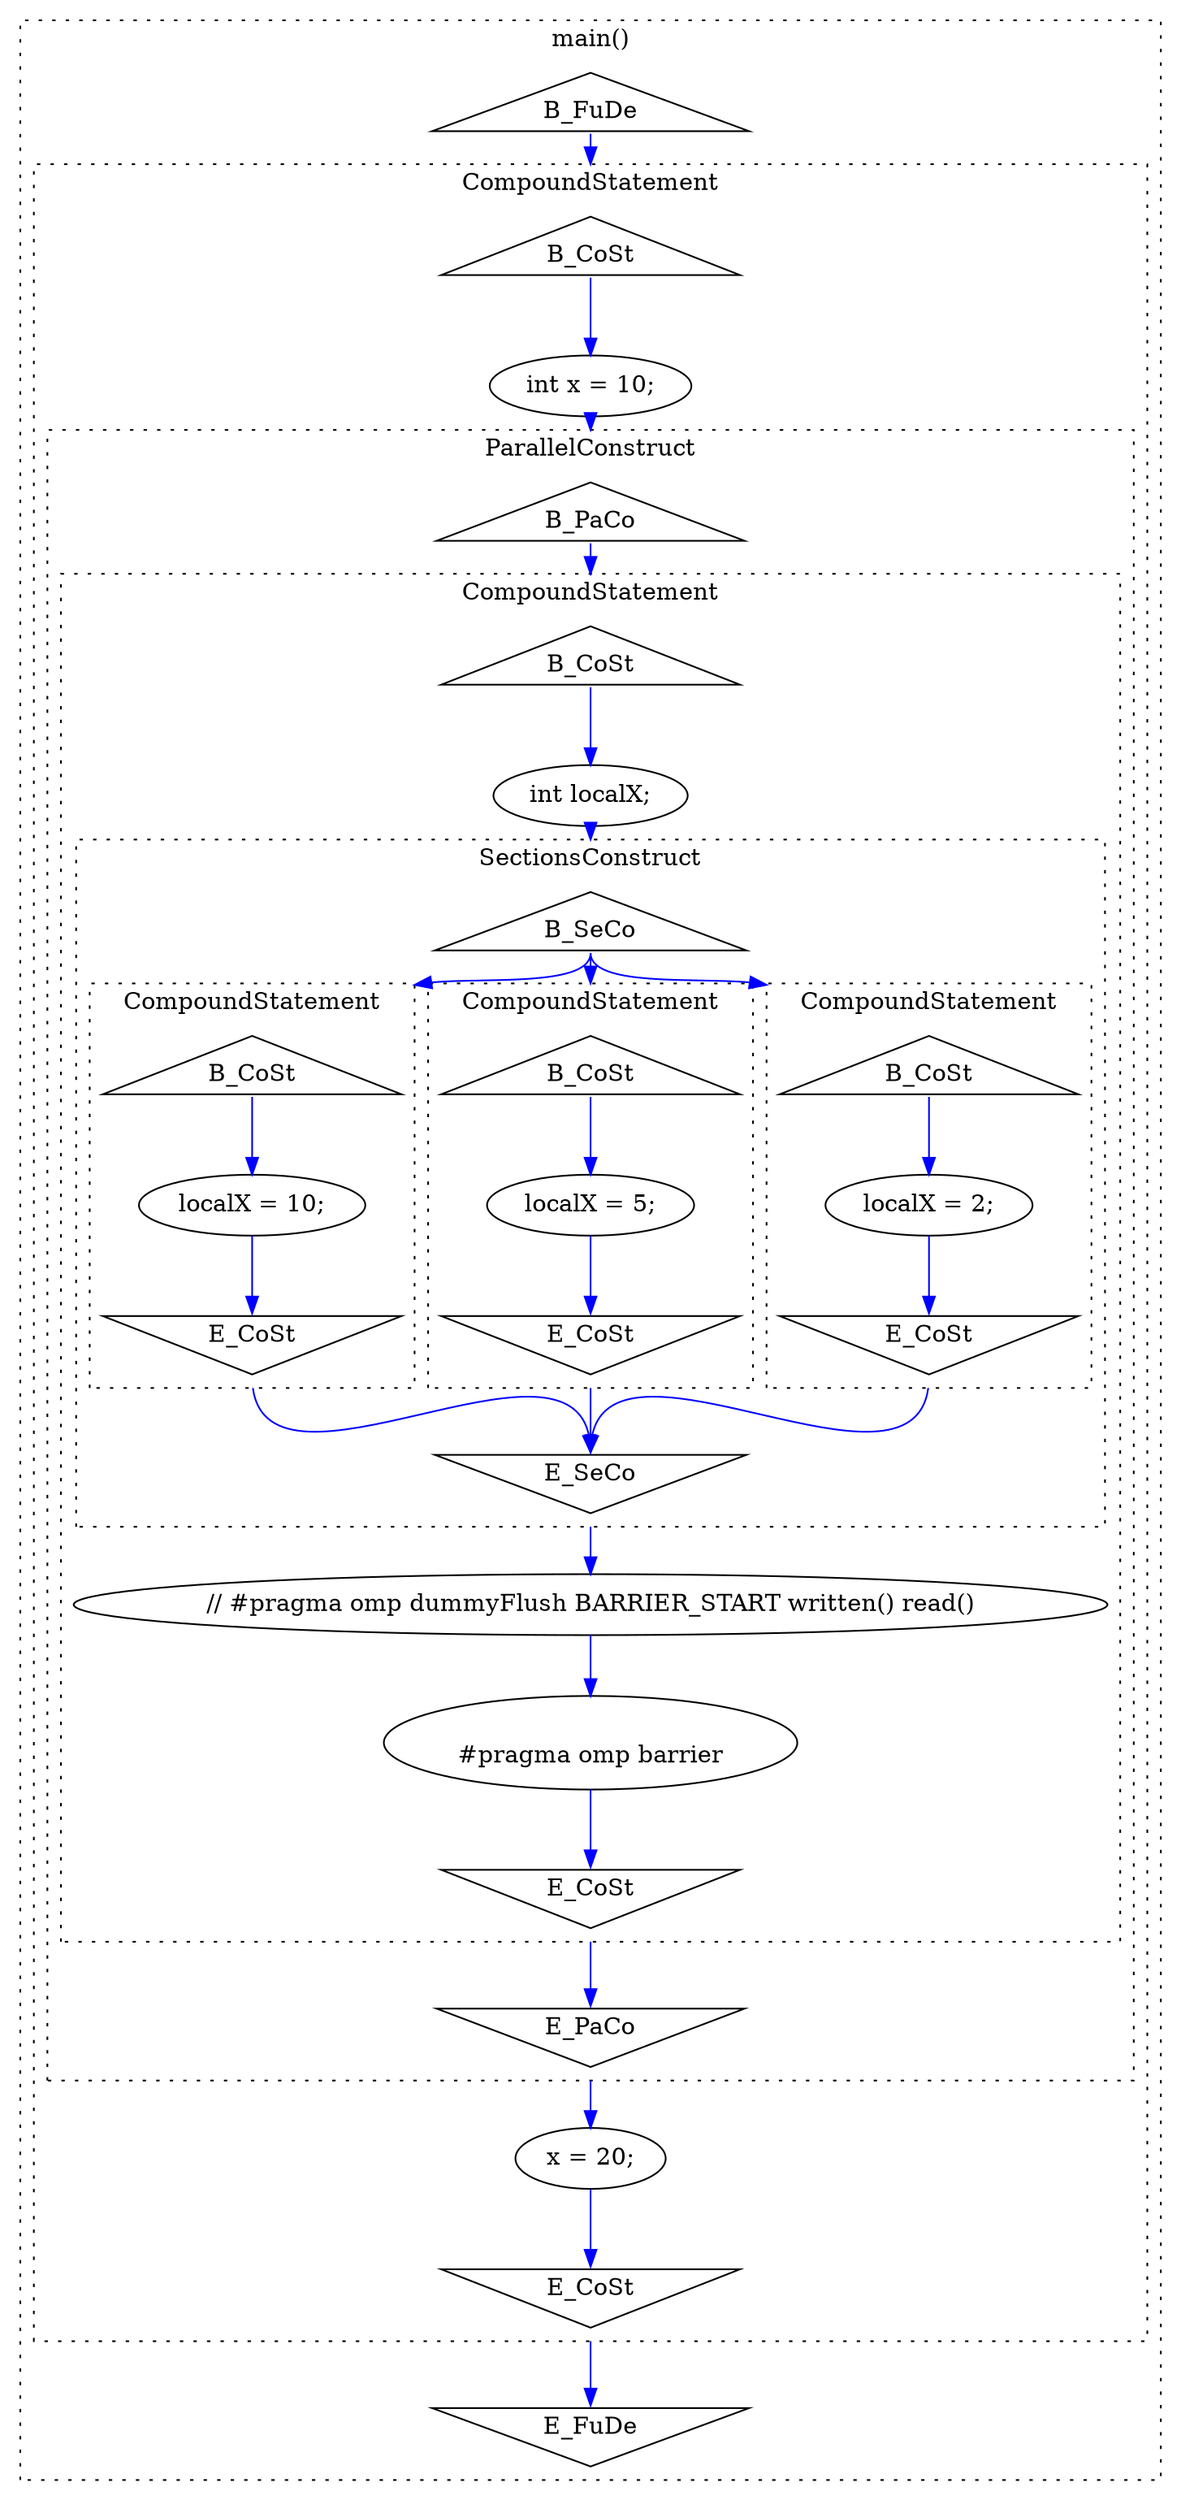 digraph graph1502635287 {
	compound=true;
	edge[color=blue];
	subgraph cluster1543237999 {
		compound=true;
		style=dotted;
		label="main()";
		node632249781[label="B_FuDe", shape="triangle"];
		node19717364[label="E_FuDe", shape="invtriangle"];
		subgraph cluster1540270363 {
			compound=true;
			style=dotted;
			label="CompoundStatement";
			node1597655940[label="B_CoSt", shape="triangle"];
			node2619171[label="E_CoSt", shape="invtriangle"];
			node1728790703[label="int x = 10;"];
			subgraph cluster1227074340 {
				compound=true;
				style=dotted;
				label="ParallelConstruct";
				node1154002927[label="B_PaCo", shape="triangle"];
				node2070529722[label="E_PaCo", shape="invtriangle"];
				subgraph cluster1188753216 {
					compound=true;
					style=dotted;
					label="CompoundStatement";
					node317986356[label="B_CoSt", shape="triangle"];
					node331510866[label="E_CoSt", shape="invtriangle"];
					node640363654[label="int localX;"];
					subgraph cluster949057310 {
						compound=true;
						style=dotted;
						label="SectionsConstruct";
						node2024542466[label="B_SeCo", shape="triangle"];
						node770189387[label="E_SeCo", shape="invtriangle"];
						subgraph cluster963522361 {
							compound=true;
							style=dotted;
							label="CompoundStatement";
							node175408781[label="B_CoSt", shape="triangle"];
							node315138752[label="E_CoSt", shape="invtriangle"];
							node2114874018[label="localX = 10;"];
						}
						subgraph cluster911312317 {
							compound=true;
							style=dotted;
							label="CompoundStatement";
							node415186196[label="B_CoSt", shape="triangle"];
							node1337344609[label="E_CoSt", shape="invtriangle"];
							node1113619023[label="localX = 5;"];
						}
						subgraph cluster2015781843 {
							compound=true;
							style=dotted;
							label="CompoundStatement";
							node428910174[label="B_CoSt", shape="triangle"];
							node1682463303[label="E_CoSt", shape="invtriangle"];
							node633075331[label="localX = 2;"];
						}
					}
					node1858609436[label="// #pragma omp dummyFlush BARRIER_START written() read()
"];
					node1920387277[label="
#pragma omp barrier
"];
				}
			}
			node142555199[label="x = 20;"];
		}
	}
	node632249781 -> node1597655940[tailport=s, headport=n, weight=8, lhead=cluster1540270363];
	node1597655940 -> node1728790703[tailport=s, headport=n, weight=8];
	node1728790703 -> node1154002927[lhead=cluster1227074340, weight=8, tailport=s, headport=n];
	node1154002927 -> node317986356[tailport=s, headport=n, weight=8, lhead=cluster1188753216];
	node317986356 -> node640363654[tailport=s, headport=n, weight=8];
	node640363654 -> node2024542466[lhead=cluster949057310, weight=8, tailport=s, headport=n];
	node2024542466 -> node175408781[tailport=s, headport=n, weight=8, lhead=cluster963522361];
	node2024542466 -> node415186196[tailport=s, headport=n, weight=8, lhead=cluster911312317];
	node2024542466 -> node428910174[tailport=s, headport=n, weight=8, lhead=cluster2015781843];
	node175408781 -> node2114874018[tailport=s, headport=n, weight=8];
	node2114874018 -> node315138752[weight=8, tailport=s, headport=n];
	node315138752 -> node770189387[tailport=s, headport=n, weight=8, ltail=cluster963522361];
	node415186196 -> node1113619023[tailport=s, headport=n, weight=8];
	node1113619023 -> node1337344609[weight=8, tailport=s, headport=n];
	node1337344609 -> node770189387[tailport=s, headport=n, weight=8, ltail=cluster911312317];
	node428910174 -> node633075331[tailport=s, headport=n, weight=8];
	node633075331 -> node1682463303[weight=8, tailport=s, headport=n];
	node1682463303 -> node770189387[tailport=s, headport=n, weight=8, ltail=cluster2015781843];
	node770189387 -> node1858609436[tailport=s, headport=n, weight=8, ltail=cluster949057310];
	node1858609436 -> node1920387277[weight=8, tailport=s, headport=n];
	node1920387277 -> node331510866[weight=8, tailport=s, headport=n];
	node331510866 -> node2070529722[tailport=s, headport=n, weight=8, ltail=cluster1188753216];
	node2070529722 -> node142555199[tailport=s, headport=n, weight=8, ltail=cluster1227074340];
	node142555199 -> node2619171[weight=8, tailport=s, headport=n];
	node2619171 -> node19717364[tailport=s, headport=n, weight=8, ltail=cluster1540270363];
}
